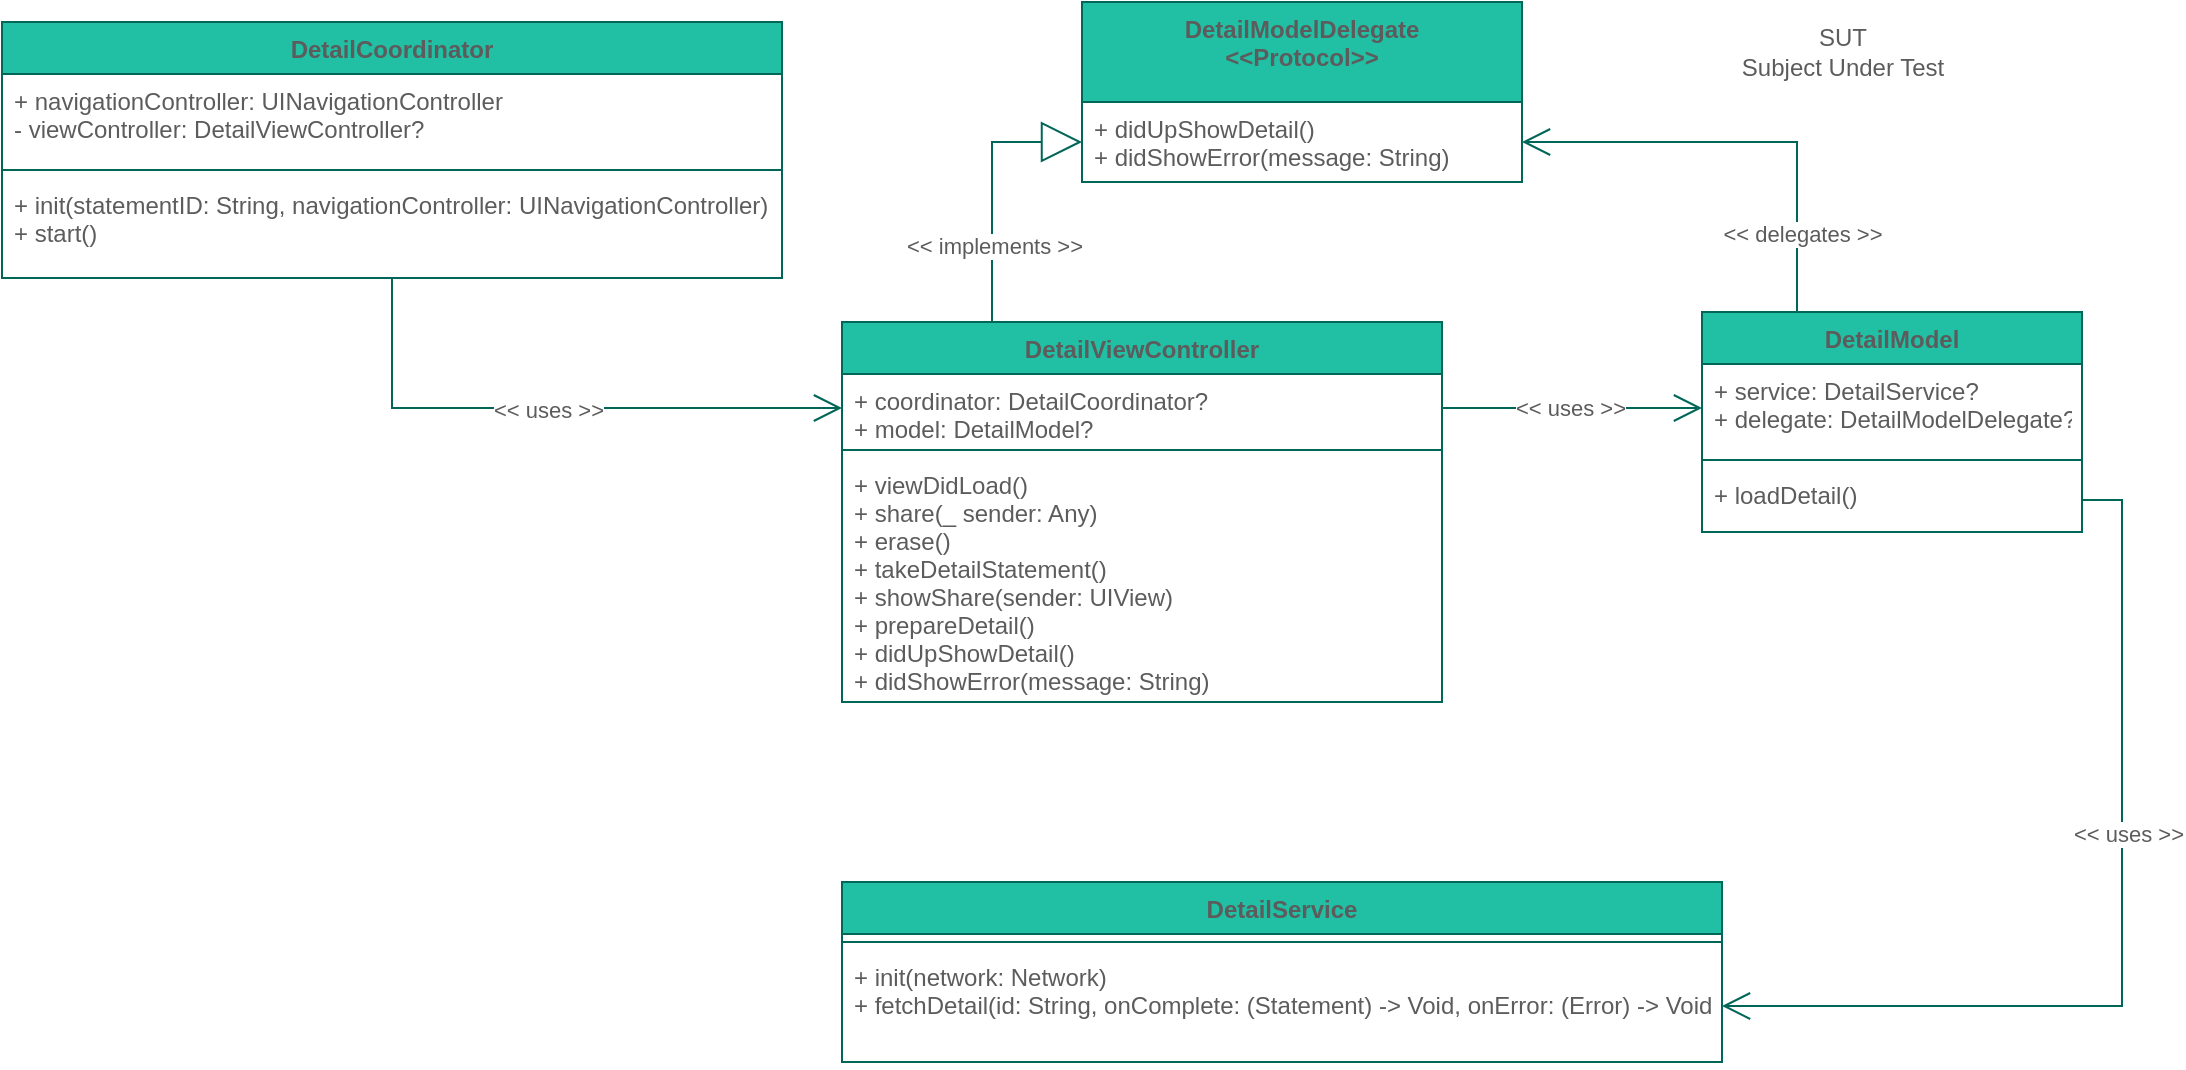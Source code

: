 <mxfile version="17.5.0" type="device" pages="2"><diagram id="C5RBs43oDa-KdzZeNtuy" name="Page-1"><mxGraphModel dx="667" dy="764" grid="0" gridSize="10" guides="1" tooltips="1" connect="1" arrows="1" fold="1" page="1" pageScale="1" pageWidth="827" pageHeight="1169" math="0" shadow="0"><root><mxCell id="WIyWlLk6GJQsqaUBKTNV-0"/><mxCell id="WIyWlLk6GJQsqaUBKTNV-1" parent="WIyWlLk6GJQsqaUBKTNV-0"/><mxCell id="yCM-QbeJk2Ezv8K2cFEB-0" value="DetailViewController" style="swimlane;fontStyle=1;align=center;verticalAlign=top;childLayout=stackLayout;horizontal=1;startSize=26;horizontalStack=0;resizeParent=1;resizeParentMax=0;resizeLast=0;collapsible=1;marginBottom=0;fillColor=#21C0A5;strokeColor=#006658;fontColor=#5C5C5C;" vertex="1" parent="WIyWlLk6GJQsqaUBKTNV-1"><mxGeometry x="510" y="390" width="300" height="190" as="geometry"/></mxCell><mxCell id="yCM-QbeJk2Ezv8K2cFEB-1" value="+ coordinator: DetailCoordinator?&#10;+ model: DetailModel?" style="text;strokeColor=none;fillColor=none;align=left;verticalAlign=top;spacingLeft=4;spacingRight=4;overflow=hidden;rotatable=0;points=[[0,0.5],[1,0.5]];portConstraint=eastwest;fontColor=#5C5C5C;" vertex="1" parent="yCM-QbeJk2Ezv8K2cFEB-0"><mxGeometry y="26" width="300" height="34" as="geometry"/></mxCell><mxCell id="yCM-QbeJk2Ezv8K2cFEB-2" value="" style="line;strokeWidth=1;fillColor=none;align=left;verticalAlign=middle;spacingTop=-1;spacingLeft=3;spacingRight=3;rotatable=0;labelPosition=right;points=[];portConstraint=eastwest;strokeColor=#006658;fontColor=#5C5C5C;" vertex="1" parent="yCM-QbeJk2Ezv8K2cFEB-0"><mxGeometry y="60" width="300" height="8" as="geometry"/></mxCell><mxCell id="yCM-QbeJk2Ezv8K2cFEB-3" value="+ viewDidLoad()&#10;+ share(_ sender: Any)&#10;+ erase()&#10;+ takeDetailStatement()&#10;+ showShare(sender: UIView)&#10;+ prepareDetail()&#10;+ didUpShowDetail()&#10;+ didShowError(message: String) " style="text;strokeColor=none;fillColor=none;align=left;verticalAlign=top;spacingLeft=4;spacingRight=4;overflow=hidden;rotatable=0;points=[[0,0.5],[1,0.5]];portConstraint=eastwest;fontColor=#5C5C5C;" vertex="1" parent="yCM-QbeJk2Ezv8K2cFEB-0"><mxGeometry y="68" width="300" height="122" as="geometry"/></mxCell><mxCell id="yCM-QbeJk2Ezv8K2cFEB-11" value="DetailModelDelegate&#10;&lt;&lt;Protocol&gt;&gt;" style="swimlane;fontStyle=1;align=center;verticalAlign=top;childLayout=stackLayout;horizontal=1;startSize=50;horizontalStack=0;resizeParent=1;resizeParentMax=0;resizeLast=0;collapsible=1;marginBottom=0;fillColor=#21C0A5;strokeColor=#006658;fontColor=#5C5C5C;" vertex="1" parent="WIyWlLk6GJQsqaUBKTNV-1"><mxGeometry x="630" y="230" width="220" height="90" as="geometry"/></mxCell><mxCell id="yCM-QbeJk2Ezv8K2cFEB-14" value="+ didUpShowDetail()&#10;+ didShowError(message: String)" style="text;strokeColor=none;fillColor=none;align=left;verticalAlign=top;spacingLeft=4;spacingRight=4;overflow=hidden;rotatable=0;points=[[0,0.5],[1,0.5]];portConstraint=eastwest;fontColor=#5C5C5C;" vertex="1" parent="yCM-QbeJk2Ezv8K2cFEB-11"><mxGeometry y="50" width="220" height="40" as="geometry"/></mxCell><mxCell id="yCM-QbeJk2Ezv8K2cFEB-17" style="edgeStyle=orthogonalEdgeStyle;rounded=0;orthogonalLoop=1;jettySize=auto;html=1;exitX=0;exitY=0.5;exitDx=0;exitDy=0;entryX=0.25;entryY=0;entryDx=0;entryDy=0;endArrow=none;endFill=0;endSize=12;startArrow=block;startFill=0;targetPerimeterSpacing=0;startSize=18;strokeColor=#006658;fontColor=#5C5C5C;" edge="1" parent="WIyWlLk6GJQsqaUBKTNV-1" source="yCM-QbeJk2Ezv8K2cFEB-14" target="yCM-QbeJk2Ezv8K2cFEB-0"><mxGeometry relative="1" as="geometry"/></mxCell><mxCell id="yCM-QbeJk2Ezv8K2cFEB-30" value="&amp;lt;&amp;lt; implements &amp;gt;&amp;gt;" style="edgeLabel;html=1;align=center;verticalAlign=middle;resizable=0;points=[];fontColor=#5C5C5C;" vertex="1" connectable="0" parent="yCM-QbeJk2Ezv8K2cFEB-17"><mxGeometry x="0.437" y="1" relative="1" as="geometry"><mxPoint as="offset"/></mxGeometry></mxCell><mxCell id="yCM-QbeJk2Ezv8K2cFEB-23" style="edgeStyle=orthogonalEdgeStyle;rounded=0;orthogonalLoop=1;jettySize=auto;html=1;exitX=0.25;exitY=0;exitDx=0;exitDy=0;entryX=1;entryY=0.5;entryDx=0;entryDy=0;startArrow=none;startFill=0;endArrow=open;endFill=0;startSize=18;endSize=12;targetPerimeterSpacing=0;strokeColor=#006658;fontColor=#5C5C5C;" edge="1" parent="WIyWlLk6GJQsqaUBKTNV-1" source="yCM-QbeJk2Ezv8K2cFEB-19" target="yCM-QbeJk2Ezv8K2cFEB-14"><mxGeometry relative="1" as="geometry"/></mxCell><mxCell id="yCM-QbeJk2Ezv8K2cFEB-25" value="&amp;lt;&amp;lt; delegates &amp;gt;&amp;gt;" style="edgeLabel;html=1;align=center;verticalAlign=middle;resizable=0;points=[];fontColor=#5C5C5C;" vertex="1" connectable="0" parent="yCM-QbeJk2Ezv8K2cFEB-23"><mxGeometry x="-0.644" y="-1" relative="1" as="geometry"><mxPoint x="1" as="offset"/></mxGeometry></mxCell><mxCell id="yCM-QbeJk2Ezv8K2cFEB-19" value="DetailModel" style="swimlane;fontStyle=1;align=center;verticalAlign=top;childLayout=stackLayout;horizontal=1;startSize=26;horizontalStack=0;resizeParent=1;resizeParentMax=0;resizeLast=0;collapsible=1;marginBottom=0;fillColor=#21C0A5;strokeColor=#006658;fontColor=#5C5C5C;" vertex="1" parent="WIyWlLk6GJQsqaUBKTNV-1"><mxGeometry x="940" y="385" width="190" height="110" as="geometry"/></mxCell><mxCell id="yCM-QbeJk2Ezv8K2cFEB-20" value="+ service: DetailService?&#10;+ delegate: DetailModelDelegate?" style="text;strokeColor=none;fillColor=none;align=left;verticalAlign=top;spacingLeft=4;spacingRight=4;overflow=hidden;rotatable=0;points=[[0,0.5],[1,0.5]];portConstraint=eastwest;fontColor=#5C5C5C;" vertex="1" parent="yCM-QbeJk2Ezv8K2cFEB-19"><mxGeometry y="26" width="190" height="44" as="geometry"/></mxCell><mxCell id="yCM-QbeJk2Ezv8K2cFEB-21" value="" style="line;strokeWidth=1;fillColor=none;align=left;verticalAlign=middle;spacingTop=-1;spacingLeft=3;spacingRight=3;rotatable=0;labelPosition=right;points=[];portConstraint=eastwest;strokeColor=#006658;fontColor=#5C5C5C;" vertex="1" parent="yCM-QbeJk2Ezv8K2cFEB-19"><mxGeometry y="70" width="190" height="8" as="geometry"/></mxCell><mxCell id="yCM-QbeJk2Ezv8K2cFEB-22" value="+ loadDetail()" style="text;strokeColor=none;fillColor=none;align=left;verticalAlign=top;spacingLeft=4;spacingRight=4;overflow=hidden;rotatable=0;points=[[0,0.5],[1,0.5]];portConstraint=eastwest;fontColor=#5C5C5C;" vertex="1" parent="yCM-QbeJk2Ezv8K2cFEB-19"><mxGeometry y="78" width="190" height="32" as="geometry"/></mxCell><mxCell id="yCM-QbeJk2Ezv8K2cFEB-26" value="DetailService" style="swimlane;fontStyle=1;align=center;verticalAlign=top;childLayout=stackLayout;horizontal=1;startSize=26;horizontalStack=0;resizeParent=1;resizeParentMax=0;resizeLast=0;collapsible=1;marginBottom=0;fillColor=#21C0A5;strokeColor=#006658;fontColor=#5C5C5C;" vertex="1" parent="WIyWlLk6GJQsqaUBKTNV-1"><mxGeometry x="510" y="670" width="440" height="90" as="geometry"/></mxCell><mxCell id="yCM-QbeJk2Ezv8K2cFEB-28" value="" style="line;strokeWidth=1;fillColor=none;align=left;verticalAlign=middle;spacingTop=-1;spacingLeft=3;spacingRight=3;rotatable=0;labelPosition=right;points=[];portConstraint=eastwest;strokeColor=#006658;fontColor=#5C5C5C;" vertex="1" parent="yCM-QbeJk2Ezv8K2cFEB-26"><mxGeometry y="26" width="440" height="8" as="geometry"/></mxCell><mxCell id="yCM-QbeJk2Ezv8K2cFEB-29" value="+ init(network: Network)&#10;+ fetchDetail(id: String, onComplete: (Statement) -&gt; Void, onError: (Error) -&gt; Void&#10;" style="text;strokeColor=none;fillColor=none;align=left;verticalAlign=top;spacingLeft=4;spacingRight=4;overflow=hidden;rotatable=0;points=[[0,0.5],[1,0.5]];portConstraint=eastwest;fontColor=#5C5C5C;" vertex="1" parent="yCM-QbeJk2Ezv8K2cFEB-26"><mxGeometry y="34" width="440" height="56" as="geometry"/></mxCell><mxCell id="yCM-QbeJk2Ezv8K2cFEB-32" style="edgeStyle=orthogonalEdgeStyle;rounded=0;orthogonalLoop=1;jettySize=auto;html=1;exitX=1;exitY=0.5;exitDx=0;exitDy=0;startArrow=none;startFill=0;endArrow=open;endFill=0;startSize=18;endSize=12;targetPerimeterSpacing=0;strokeColor=#006658;fontColor=#5C5C5C;" edge="1" parent="WIyWlLk6GJQsqaUBKTNV-1" source="yCM-QbeJk2Ezv8K2cFEB-22" target="yCM-QbeJk2Ezv8K2cFEB-29"><mxGeometry relative="1" as="geometry"/></mxCell><mxCell id="yCM-QbeJk2Ezv8K2cFEB-34" value="&amp;lt;&amp;lt; uses &amp;gt;&amp;gt;" style="edgeLabel;html=1;align=center;verticalAlign=middle;resizable=0;points=[];fontColor=#5C5C5C;" vertex="1" connectable="0" parent="yCM-QbeJk2Ezv8K2cFEB-32"><mxGeometry x="-0.211" y="3" relative="1" as="geometry"><mxPoint as="offset"/></mxGeometry></mxCell><mxCell id="yCM-QbeJk2Ezv8K2cFEB-40" value="" style="edgeStyle=orthogonalEdgeStyle;rounded=0;orthogonalLoop=1;jettySize=auto;html=1;startArrow=none;startFill=0;endArrow=open;endFill=0;startSize=18;endSize=12;targetPerimeterSpacing=0;entryX=0;entryY=0.5;entryDx=0;entryDy=0;strokeColor=#006658;fontColor=#5C5C5C;" edge="1" parent="WIyWlLk6GJQsqaUBKTNV-1" source="yCM-QbeJk2Ezv8K2cFEB-35" target="yCM-QbeJk2Ezv8K2cFEB-1"><mxGeometry relative="1" as="geometry"><mxPoint x="280" y="480" as="targetPoint"/></mxGeometry></mxCell><mxCell id="yCM-QbeJk2Ezv8K2cFEB-41" value="&amp;lt;&amp;lt; uses &amp;gt;&amp;gt;" style="edgeLabel;html=1;align=center;verticalAlign=middle;resizable=0;points=[];fontColor=#5C5C5C;" vertex="1" connectable="0" parent="yCM-QbeJk2Ezv8K2cFEB-40"><mxGeometry x="-0.017" y="-1" relative="1" as="geometry"><mxPoint as="offset"/></mxGeometry></mxCell><mxCell id="yCM-QbeJk2Ezv8K2cFEB-35" value="DetailCoordinator" style="swimlane;fontStyle=1;align=center;verticalAlign=top;childLayout=stackLayout;horizontal=1;startSize=26;horizontalStack=0;resizeParent=1;resizeParentMax=0;resizeLast=0;collapsible=1;marginBottom=0;fillColor=#21C0A5;strokeColor=#006658;fontColor=#5C5C5C;" vertex="1" parent="WIyWlLk6GJQsqaUBKTNV-1"><mxGeometry x="90" y="240" width="390" height="128" as="geometry"/></mxCell><mxCell id="yCM-QbeJk2Ezv8K2cFEB-36" value="+ navigationController: UINavigationController&#10;- viewController: DetailViewController?" style="text;strokeColor=none;fillColor=none;align=left;verticalAlign=top;spacingLeft=4;spacingRight=4;overflow=hidden;rotatable=0;points=[[0,0.5],[1,0.5]];portConstraint=eastwest;fontColor=#5C5C5C;" vertex="1" parent="yCM-QbeJk2Ezv8K2cFEB-35"><mxGeometry y="26" width="390" height="44" as="geometry"/></mxCell><mxCell id="yCM-QbeJk2Ezv8K2cFEB-37" value="" style="line;strokeWidth=1;fillColor=none;align=left;verticalAlign=middle;spacingTop=-1;spacingLeft=3;spacingRight=3;rotatable=0;labelPosition=right;points=[];portConstraint=eastwest;strokeColor=#006658;fontColor=#5C5C5C;" vertex="1" parent="yCM-QbeJk2Ezv8K2cFEB-35"><mxGeometry y="70" width="390" height="8" as="geometry"/></mxCell><mxCell id="yCM-QbeJk2Ezv8K2cFEB-38" value="+ init(statementID: String, navigationController: UINavigationController)&#10;+ start()" style="text;strokeColor=none;fillColor=none;align=left;verticalAlign=top;spacingLeft=4;spacingRight=4;overflow=hidden;rotatable=0;points=[[0,0.5],[1,0.5]];portConstraint=eastwest;fontColor=#5C5C5C;" vertex="1" parent="yCM-QbeJk2Ezv8K2cFEB-35"><mxGeometry y="78" width="390" height="50" as="geometry"/></mxCell><mxCell id="yCM-QbeJk2Ezv8K2cFEB-42" value="SUT&lt;br&gt;Subject Under Test" style="text;html=1;align=center;verticalAlign=middle;resizable=0;points=[];autosize=1;strokeColor=none;fillColor=none;fontColor=#5C5C5C;" vertex="1" parent="WIyWlLk6GJQsqaUBKTNV-1"><mxGeometry x="950" y="240" width="120" height="30" as="geometry"/></mxCell><mxCell id="yCM-QbeJk2Ezv8K2cFEB-43" style="edgeStyle=orthogonalEdgeStyle;rounded=0;orthogonalLoop=1;jettySize=auto;html=1;exitX=1;exitY=0.5;exitDx=0;exitDy=0;startArrow=none;startFill=0;endArrow=open;endFill=0;startSize=18;endSize=12;targetPerimeterSpacing=0;entryX=0;entryY=0.5;entryDx=0;entryDy=0;strokeColor=#006658;fontColor=#5C5C5C;" edge="1" parent="WIyWlLk6GJQsqaUBKTNV-1" source="yCM-QbeJk2Ezv8K2cFEB-1" target="yCM-QbeJk2Ezv8K2cFEB-20"><mxGeometry relative="1" as="geometry"/></mxCell><mxCell id="yCM-QbeJk2Ezv8K2cFEB-44" value="&amp;lt;&amp;lt; uses &amp;gt;&amp;gt;" style="edgeLabel;html=1;align=center;verticalAlign=middle;resizable=0;points=[];fontColor=#5C5C5C;" vertex="1" connectable="0" parent="yCM-QbeJk2Ezv8K2cFEB-43"><mxGeometry x="-0.038" y="1" relative="1" as="geometry"><mxPoint x="1" y="1" as="offset"/></mxGeometry></mxCell></root></mxGraphModel></diagram><diagram id="z5DQOzT7Ag1_yIPteYOk" name="Page-2"><mxGraphModel dx="1501" dy="729" grid="0" gridSize="10" guides="1" tooltips="1" connect="1" arrows="1" fold="1" page="0" pageScale="1" pageWidth="827" pageHeight="1169" math="0" shadow="0"><root><mxCell id="0"/><mxCell id="1" parent="0"/><mxCell id="2booKrGNV2sCI0p56-e5-1" value="StatementModel" style="swimlane;fontStyle=1;align=center;verticalAlign=top;childLayout=stackLayout;horizontal=1;startSize=26;horizontalStack=0;resizeParent=1;resizeParentMax=0;resizeLast=0;collapsible=1;marginBottom=0;fillColor=#B2C9AB;strokeColor=#788AA3;fontColor=#46495D;" vertex="1" parent="1"><mxGeometry x="440" y="280" width="240" height="160" as="geometry"/></mxCell><mxCell id="2booKrGNV2sCI0p56-e5-2" value="+ delegate: StatementModelDelegate?&#10;+ service: AmountService?&#10;+ serviceStatement: StatementService?&#10;+ formattedAmount: String&#10;+ canShowLoading: Bool" style="text;strokeColor=none;fillColor=none;align=left;verticalAlign=top;spacingLeft=4;spacingRight=4;overflow=hidden;rotatable=0;points=[[0,0.5],[1,0.5]];portConstraint=eastwest;fontColor=#46495D;" vertex="1" parent="2booKrGNV2sCI0p56-e5-1"><mxGeometry y="26" width="240" height="74" as="geometry"/></mxCell><mxCell id="2booKrGNV2sCI0p56-e5-3" value="" style="line;strokeWidth=1;fillColor=none;align=left;verticalAlign=middle;spacingTop=-1;spacingLeft=3;spacingRight=3;rotatable=0;labelPosition=right;points=[];portConstraint=eastwest;strokeColor=#788AA3;fontColor=#46495D;" vertex="1" parent="2booKrGNV2sCI0p56-e5-1"><mxGeometry y="100" width="240" height="8" as="geometry"/></mxCell><mxCell id="2booKrGNV2sCI0p56-e5-4" value="+ fetchStatement()&#10;+ changeAmountVisible()" style="text;strokeColor=none;fillColor=none;align=left;verticalAlign=top;spacingLeft=4;spacingRight=4;overflow=hidden;rotatable=0;points=[[0,0.5],[1,0.5]];portConstraint=eastwest;fontColor=#46495D;" vertex="1" parent="2booKrGNV2sCI0p56-e5-1"><mxGeometry y="108" width="240" height="52" as="geometry"/></mxCell><mxCell id="Y5kMZH1McRKYcAI3PtJw-1" value="StatementModelDelegate&#10;&lt;&lt; procotol &gt;&gt;" style="swimlane;fontStyle=1;align=center;verticalAlign=top;childLayout=stackLayout;horizontal=1;startSize=40;horizontalStack=0;resizeParent=1;resizeParentMax=0;resizeLast=0;collapsible=1;marginBottom=0;fillColor=#B2C9AB;strokeColor=#788AA3;fontColor=#46495D;" vertex="1" parent="1"><mxGeometry x="464" y="70" width="200" height="100" as="geometry"/></mxCell><mxCell id="Y5kMZH1McRKYcAI3PtJw-4" value="+ didUpdateStatement()&#10;+ didUpdateBalance()&#10;+ didErrorRepositories()" style="text;strokeColor=none;fillColor=none;align=left;verticalAlign=top;spacingLeft=4;spacingRight=4;overflow=hidden;rotatable=0;points=[[0,0.5],[1,0.5]];portConstraint=eastwest;fontColor=#46495D;" vertex="1" parent="Y5kMZH1McRKYcAI3PtJw-1"><mxGeometry y="40" width="200" height="60" as="geometry"/></mxCell><mxCell id="Y5kMZH1McRKYcAI3PtJw-5" style="edgeStyle=orthogonalEdgeStyle;rounded=0;orthogonalLoop=1;jettySize=auto;html=1;exitX=0.78;exitY=0.992;exitDx=0;exitDy=0;entryX=0.75;entryY=0;entryDx=0;entryDy=0;startArrow=open;startFill=0;endArrow=none;endFill=0;startSize=18;endSize=12;targetPerimeterSpacing=0;strokeColor=#788AA3;fontColor=#46495D;exitPerimeter=0;" edge="1" parent="1" source="Y5kMZH1McRKYcAI3PtJw-4" target="2booKrGNV2sCI0p56-e5-1"><mxGeometry relative="1" as="geometry"/></mxCell><mxCell id="rWvzOW5DXAYMSy2ZnQfr-1" value="&amp;lt;&amp;lt; delegates &amp;gt;&amp;gt;" style="edgeLabel;html=1;align=center;verticalAlign=middle;resizable=0;points=[];fontColor=#46495D;" vertex="1" connectable="0" parent="Y5kMZH1McRKYcAI3PtJw-5"><mxGeometry x="0.337" relative="1" as="geometry"><mxPoint as="offset"/></mxGeometry></mxCell><mxCell id="3m52_tW2HtaU7HDnZAqf-1" value="StatementService" style="swimlane;fontStyle=1;align=center;verticalAlign=top;childLayout=stackLayout;horizontal=1;startSize=26;horizontalStack=0;resizeParent=1;resizeParentMax=0;resizeLast=0;collapsible=1;marginBottom=0;fillColor=#B2C9AB;strokeColor=#788AA3;fontColor=#46495D;" vertex="1" parent="1"><mxGeometry x="425" y="534" width="230" height="100" as="geometry"/></mxCell><mxCell id="3m52_tW2HtaU7HDnZAqf-4" value="+ init(network: Network)&#10;+ fetchStatements(page: Int, &#10;onComplete: (Statements) -&gt; Void, &#10;onError: (Error) -&gt; Void)" style="text;strokeColor=none;fillColor=none;align=left;verticalAlign=top;spacingLeft=4;spacingRight=4;overflow=hidden;rotatable=0;points=[[0,0.5],[1,0.5]];portConstraint=eastwest;fontColor=#46495D;" vertex="1" parent="3m52_tW2HtaU7HDnZAqf-1"><mxGeometry y="26" width="230" height="74" as="geometry"/></mxCell><mxCell id="loEo7Gg1R8DFPLp2L9j2-3" style="edgeStyle=orthogonalEdgeStyle;rounded=0;orthogonalLoop=1;jettySize=auto;html=1;exitX=0.75;exitY=0;exitDx=0;exitDy=0;entryX=0.654;entryY=1.01;entryDx=0;entryDy=0;entryPerimeter=0;startArrow=open;startFill=0;endArrow=none;endFill=0;startSize=20;endSize=14;targetPerimeterSpacing=0;strokeColor=#788AA3;fontColor=#46495D;" edge="1" parent="1" source="3m52_tW2HtaU7HDnZAqf-1" target="2booKrGNV2sCI0p56-e5-4"><mxGeometry relative="1" as="geometry"/></mxCell><mxCell id="LHh38TeNBRfPt887rOkd-1" value="&amp;lt;&amp;lt; uses &amp;gt;&amp;gt;" style="edgeLabel;html=1;align=center;verticalAlign=middle;resizable=0;points=[];fontColor=#46495D;" vertex="1" connectable="0" parent="loEo7Gg1R8DFPLp2L9j2-3"><mxGeometry x="0.304" y="-1" relative="1" as="geometry"><mxPoint y="1" as="offset"/></mxGeometry></mxCell><mxCell id="zohz1YCNxL6uri44jlRL-6" style="edgeStyle=orthogonalEdgeStyle;curved=0;rounded=1;sketch=0;orthogonalLoop=1;jettySize=auto;html=1;exitX=1;exitY=0.5;exitDx=0;exitDy=0;entryX=0;entryY=0.5;entryDx=0;entryDy=0;fontColor=#46495D;strokeColor=#788AA3;fillColor=#B2C9AB;endArrow=block;endFill=0;endSize=21;" edge="1" parent="1" source="zohz1YCNxL6uri44jlRL-2" target="Y5kMZH1McRKYcAI3PtJw-4"><mxGeometry relative="1" as="geometry"><Array as="points"><mxPoint x="409" y="241"/><mxPoint x="409" y="140"/></Array></mxGeometry></mxCell><mxCell id="y05BekVbK5wN0zIqnkq9-1" value="&amp;lt;&amp;lt; implements &amp;gt;&amp;gt;" style="edgeLabel;html=1;align=center;verticalAlign=middle;resizable=0;points=[];fontColor=#46495D;" vertex="1" connectable="0" parent="zohz1YCNxL6uri44jlRL-6"><mxGeometry x="-0.28" y="1" relative="1" as="geometry"><mxPoint y="1" as="offset"/></mxGeometry></mxCell><mxCell id="o2O3gcFWRPKxK3iw1izM-13" value="&amp;lt;&amp;lt; delegates &amp;gt;&amp;gt;" style="edgeStyle=orthogonalEdgeStyle;curved=0;rounded=1;sketch=0;orthogonalLoop=1;jettySize=auto;html=1;exitX=0.5;exitY=0;exitDx=0;exitDy=0;entryX=0.434;entryY=1.01;entryDx=0;entryDy=0;fontColor=#46495D;endArrow=open;endFill=0;startSize=20;endSize=20;strokeColor=#788AA3;fillColor=#B2C9AB;entryPerimeter=0;" edge="1" parent="1" source="zohz1YCNxL6uri44jlRL-1" target="o2O3gcFWRPKxK3iw1izM-10"><mxGeometry relative="1" as="geometry"/></mxCell><mxCell id="zohz1YCNxL6uri44jlRL-1" value="StatementViewController" style="swimlane;fontStyle=1;align=center;verticalAlign=top;childLayout=stackLayout;horizontal=1;startSize=26;horizontalStack=0;resizeParent=1;resizeParentMax=0;resizeLast=0;collapsible=1;marginBottom=0;rounded=0;sketch=0;fontColor=#46495D;strokeColor=#788AA3;fillColor=#B2C9AB;" vertex="1" parent="1"><mxGeometry x="-112" y="179" width="450" height="272" as="geometry"/></mxCell><mxCell id="zohz1YCNxL6uri44jlRL-2" value="+ coordinator: StatementCoordinator?&#10;+ delegate: StatementViewControllerDelegate?&#10;+ model: StatementModel?&#10;+ statements: [Statement]&#10;+ canShowLoading: Bool&#10;" style="text;strokeColor=none;fillColor=none;align=left;verticalAlign=top;spacingLeft=4;spacingRight=4;overflow=hidden;rotatable=0;points=[[0,0.5],[1,0.5]];portConstraint=eastwest;rounded=0;sketch=0;fontColor=#46495D;" vertex="1" parent="zohz1YCNxL6uri44jlRL-1"><mxGeometry y="26" width="450" height="75" as="geometry"/></mxCell><mxCell id="zohz1YCNxL6uri44jlRL-3" value="" style="line;strokeWidth=1;fillColor=none;align=left;verticalAlign=middle;spacingTop=-1;spacingLeft=3;spacingRight=3;rotatable=0;labelPosition=right;points=[];portConstraint=eastwest;rounded=0;sketch=0;fontColor=#46495D;" vertex="1" parent="zohz1YCNxL6uri44jlRL-1"><mxGeometry y="101" width="450" height="8" as="geometry"/></mxCell><mxCell id="zohz1YCNxL6uri44jlRL-4" value="+ viewDidLoad()&#10;+ showAmount()&#10;+ numberOfSections(tableView: UITableView) -&gt; Int&#10;+ tableView(tableView: UITableView, sections: Int) -&gt; Int&#10;+ tableView(tableView: UITableView, indexPath: Int) -&gt; UITableViewCell&#10;+ tableView(tableView: UITableView, indexPath: IndexPath)&#10;+ tableView(tableView: UITableView, cell: UITableViewCell, indexPath: IndexPath)&#10;+ didUpdateStatement()&#10;+ didUpdateBalance()&#10;+ didErrorRepositories()" style="text;strokeColor=none;fillColor=none;align=left;verticalAlign=top;spacingLeft=4;spacingRight=4;overflow=hidden;rotatable=0;points=[[0,0.5],[1,0.5]];portConstraint=eastwest;rounded=0;sketch=0;fontColor=#46495D;" vertex="1" parent="zohz1YCNxL6uri44jlRL-1"><mxGeometry y="109" width="450" height="163" as="geometry"/></mxCell><mxCell id="zohz1YCNxL6uri44jlRL-5" style="edgeStyle=orthogonalEdgeStyle;curved=0;rounded=1;sketch=0;orthogonalLoop=1;jettySize=auto;html=1;exitX=1.003;exitY=0.178;exitDx=0;exitDy=0;entryX=-0.004;entryY=0.966;entryDx=0;entryDy=0;fontColor=#46495D;strokeColor=#788AA3;fillColor=#B2C9AB;endArrow=open;endFill=0;endSize=20;entryPerimeter=0;exitPerimeter=0;" edge="1" parent="1" source="zohz1YCNxL6uri44jlRL-4" target="2booKrGNV2sCI0p56-e5-2"><mxGeometry relative="1" as="geometry"/></mxCell><mxCell id="o2O3gcFWRPKxK3iw1izM-1" value="&amp;lt;&amp;lt; uses &amp;gt;&amp;gt;" style="edgeLabel;html=1;align=center;verticalAlign=middle;resizable=0;points=[];fontColor=#46495D;" vertex="1" connectable="0" parent="zohz1YCNxL6uri44jlRL-5"><mxGeometry x="-0.019" relative="1" as="geometry"><mxPoint as="offset"/></mxGeometry></mxCell><mxCell id="5TgsDOBWT1-OW-um2ZYC-1" value="StatementTableViewCell" style="swimlane;fontStyle=1;align=center;verticalAlign=top;childLayout=stackLayout;horizontal=1;startSize=26;horizontalStack=0;resizeParent=1;resizeParentMax=0;resizeLast=0;collapsible=1;marginBottom=0;rounded=0;sketch=0;fontColor=#46495D;strokeColor=#788AA3;fillColor=#B2C9AB;" vertex="1" parent="1"><mxGeometry x="161" y="553" width="200" height="69" as="geometry"/></mxCell><mxCell id="5TgsDOBWT1-OW-um2ZYC-4" value="+ prepare(model: Statement)" style="text;strokeColor=none;fillColor=none;align=left;verticalAlign=top;spacingLeft=4;spacingRight=4;overflow=hidden;rotatable=0;points=[[0,0.5],[1,0.5]];portConstraint=eastwest;rounded=0;sketch=0;fontColor=#46495D;" vertex="1" parent="5TgsDOBWT1-OW-um2ZYC-1"><mxGeometry y="26" width="200" height="43" as="geometry"/></mxCell><mxCell id="5TgsDOBWT1-OW-um2ZYC-5" style="edgeStyle=orthogonalEdgeStyle;curved=0;rounded=1;sketch=0;orthogonalLoop=1;jettySize=auto;html=1;fontColor=#46495D;endArrow=open;endFill=0;endSize=20;strokeColor=#788AA3;fillColor=#B2C9AB;exitX=1.005;exitY=0.151;exitDx=0;exitDy=0;exitPerimeter=0;" edge="1" parent="1" source="5TgsDOBWT1-OW-um2ZYC-4" target="2booKrGNV2sCI0p56-e5-4"><mxGeometry relative="1" as="geometry"><mxPoint x="343" y="531" as="sourcePoint"/></mxGeometry></mxCell><mxCell id="o2O3gcFWRPKxK3iw1izM-6" value="&amp;lt;&amp;lt; uses &amp;gt;&amp;gt;" style="edgeLabel;html=1;align=center;verticalAlign=middle;resizable=0;points=[];fontColor=#46495D;" vertex="1" connectable="0" parent="5TgsDOBWT1-OW-um2ZYC-5"><mxGeometry x="0.148" y="2" relative="1" as="geometry"><mxPoint y="1" as="offset"/></mxGeometry></mxCell><mxCell id="o2O3gcFWRPKxK3iw1izM-4" style="edgeStyle=orthogonalEdgeStyle;curved=0;rounded=1;sketch=0;orthogonalLoop=1;jettySize=auto;html=1;exitX=0.342;exitY=1;exitDx=0;exitDy=0;entryX=0;entryY=0.5;entryDx=0;entryDy=0;fontColor=#46495D;endArrow=open;endFill=0;startSize=20;endSize=20;strokeColor=#788AA3;fillColor=#B2C9AB;exitPerimeter=0;" edge="1" parent="1" source="zohz1YCNxL6uri44jlRL-4" target="5TgsDOBWT1-OW-um2ZYC-1"><mxGeometry relative="1" as="geometry"/></mxCell><mxCell id="o2O3gcFWRPKxK3iw1izM-5" value="&amp;lt;&amp;lt; uses &amp;gt;&amp;gt;" style="edgeLabel;html=1;align=center;verticalAlign=middle;resizable=0;points=[];fontColor=#46495D;" vertex="1" connectable="0" parent="o2O3gcFWRPKxK3iw1izM-4"><mxGeometry x="-0.128" y="1" relative="1" as="geometry"><mxPoint as="offset"/></mxGeometry></mxCell><mxCell id="o2O3gcFWRPKxK3iw1izM-7" value="StatementViewControllerDelegate&#10;&lt;&lt; protocol &gt;&gt;" style="swimlane;fontStyle=1;align=center;verticalAlign=top;childLayout=stackLayout;horizontal=1;startSize=40;horizontalStack=0;resizeParent=1;resizeParentMax=0;resizeLast=0;collapsible=1;marginBottom=0;rounded=0;sketch=0;fontColor=#46495D;strokeColor=#788AA3;fillColor=#B2C9AB;" vertex="1" parent="1"><mxGeometry x="107" y="25" width="244" height="90" as="geometry"/></mxCell><mxCell id="o2O3gcFWRPKxK3iw1izM-10" value="+ showDetailStatement(statementID: String)" style="text;strokeColor=none;fillColor=none;align=left;verticalAlign=top;spacingLeft=4;spacingRight=4;overflow=hidden;rotatable=0;points=[[0,0.5],[1,0.5]];portConstraint=eastwest;rounded=0;sketch=0;fontColor=#46495D;" vertex="1" parent="o2O3gcFWRPKxK3iw1izM-7"><mxGeometry y="40" width="244" height="50" as="geometry"/></mxCell><mxCell id="a_ZJMKCakmwyS7j7BX4M-1" value="StatementCoordinator" style="swimlane;fontStyle=1;align=center;verticalAlign=top;childLayout=stackLayout;horizontal=1;startSize=26;horizontalStack=0;resizeParent=1;resizeParentMax=0;resizeLast=0;collapsible=1;marginBottom=0;rounded=0;sketch=0;fontColor=#46495D;strokeColor=#788AA3;fillColor=#B2C9AB;" vertex="1" parent="1"><mxGeometry x="-305" y="7" width="276" height="136" as="geometry"/></mxCell><mxCell id="a_ZJMKCakmwyS7j7BX4M-2" value="+ navigationController: UINavigationController&#10;- viewController: StatementViewController?&#10;- detailCoordinator: DetailCoordinator?" style="text;strokeColor=none;fillColor=none;align=left;verticalAlign=top;spacingLeft=4;spacingRight=4;overflow=hidden;rotatable=0;points=[[0,0.5],[1,0.5]];portConstraint=eastwest;rounded=0;sketch=0;fontColor=#46495D;" vertex="1" parent="a_ZJMKCakmwyS7j7BX4M-1"><mxGeometry y="26" width="276" height="58" as="geometry"/></mxCell><mxCell id="a_ZJMKCakmwyS7j7BX4M-3" value="" style="line;strokeWidth=1;fillColor=none;align=left;verticalAlign=middle;spacingTop=-1;spacingLeft=3;spacingRight=3;rotatable=0;labelPosition=right;points=[];portConstraint=eastwest;rounded=0;sketch=0;fontColor=#46495D;" vertex="1" parent="a_ZJMKCakmwyS7j7BX4M-1"><mxGeometry y="84" width="276" height="8" as="geometry"/></mxCell><mxCell id="a_ZJMKCakmwyS7j7BX4M-4" value="+ start()&#10;+ showDetailStatement(statementID: String)" style="text;strokeColor=none;fillColor=none;align=left;verticalAlign=top;spacingLeft=4;spacingRight=4;overflow=hidden;rotatable=0;points=[[0,0.5],[1,0.5]];portConstraint=eastwest;rounded=0;sketch=0;fontColor=#46495D;" vertex="1" parent="a_ZJMKCakmwyS7j7BX4M-1"><mxGeometry y="92" width="276" height="44" as="geometry"/></mxCell><mxCell id="b8Uo5-G_UThsdK749Eih-1" style="edgeStyle=orthogonalEdgeStyle;curved=0;rounded=1;sketch=0;orthogonalLoop=1;jettySize=auto;html=1;exitX=1;exitY=0.5;exitDx=0;exitDy=0;entryX=0;entryY=0.5;entryDx=0;entryDy=0;fontColor=#46495D;endArrow=block;endFill=0;startSize=20;endSize=20;strokeColor=#788AA3;fillColor=#B2C9AB;" edge="1" parent="1" source="a_ZJMKCakmwyS7j7BX4M-4" target="o2O3gcFWRPKxK3iw1izM-10"><mxGeometry relative="1" as="geometry"/></mxCell><mxCell id="b8Uo5-G_UThsdK749Eih-2" value="&amp;lt;&amp;lt; implements &amp;gt;&amp;gt;&lt;br&gt;" style="edgeLabel;html=1;align=center;verticalAlign=middle;resizable=0;points=[];fontColor=#46495D;" vertex="1" connectable="0" parent="b8Uo5-G_UThsdK749Eih-1"><mxGeometry x="-0.112" y="2" relative="1" as="geometry"><mxPoint y="1" as="offset"/></mxGeometry></mxCell><mxCell id="MdwQMkrOnYDo8M_g1szr-1" style="edgeStyle=orthogonalEdgeStyle;curved=0;rounded=1;sketch=0;orthogonalLoop=1;jettySize=auto;html=1;exitX=0;exitY=0.5;exitDx=0;exitDy=0;entryX=0.475;entryY=1.023;entryDx=0;entryDy=0;entryPerimeter=0;fontColor=#46495D;endArrow=none;endFill=0;startSize=20;endSize=20;strokeColor=#788AA3;fillColor=#B2C9AB;startArrow=open;startFill=0;" edge="1" parent="1" source="zohz1YCNxL6uri44jlRL-2" target="a_ZJMKCakmwyS7j7BX4M-4"><mxGeometry relative="1" as="geometry"/></mxCell><mxCell id="MdwQMkrOnYDo8M_g1szr-2" value="&amp;lt;&amp;lt; uses &amp;gt;&amp;gt;" style="edgeLabel;html=1;align=center;verticalAlign=middle;resizable=0;points=[];fontColor=#46495D;" vertex="1" connectable="0" parent="MdwQMkrOnYDo8M_g1szr-1"><mxGeometry x="-0.222" y="-1" relative="1" as="geometry"><mxPoint as="offset"/></mxGeometry></mxCell><mxCell id="hPn8s7i3hZkbU67DAOms-1" value="AmountService" style="swimlane;fontStyle=1;align=center;verticalAlign=top;childLayout=stackLayout;horizontal=1;startSize=26;horizontalStack=0;resizeParent=1;resizeParentMax=0;resizeLast=0;collapsible=1;marginBottom=0;rounded=0;sketch=0;fontColor=#46495D;strokeColor=#788AA3;fillColor=#B2C9AB;" vertex="1" parent="1"><mxGeometry x="758" y="205" width="208" height="113" as="geometry"/></mxCell><mxCell id="hPn8s7i3hZkbU67DAOms-2" value="+ init(network: Network)" style="text;strokeColor=none;fillColor=none;align=left;verticalAlign=top;spacingLeft=4;spacingRight=4;overflow=hidden;rotatable=0;points=[[0,0.5],[1,0.5]];portConstraint=eastwest;rounded=0;sketch=0;fontColor=#46495D;" vertex="1" parent="hPn8s7i3hZkbU67DAOms-1"><mxGeometry y="26" width="208" height="26" as="geometry"/></mxCell><mxCell id="hPn8s7i3hZkbU67DAOms-3" value="" style="line;strokeWidth=1;fillColor=none;align=left;verticalAlign=middle;spacingTop=-1;spacingLeft=3;spacingRight=3;rotatable=0;labelPosition=right;points=[];portConstraint=eastwest;rounded=0;sketch=0;fontColor=#46495D;" vertex="1" parent="hPn8s7i3hZkbU67DAOms-1"><mxGeometry y="52" width="208" height="8" as="geometry"/></mxCell><mxCell id="hPn8s7i3hZkbU67DAOms-4" value="+ fetchAmount(&#10;onComplete: (Amount) -&gt; Void,&#10;onError: (Error) -&gt; Void)" style="text;strokeColor=none;fillColor=none;align=left;verticalAlign=top;spacingLeft=4;spacingRight=4;overflow=hidden;rotatable=0;points=[[0,0.5],[1,0.5]];portConstraint=eastwest;rounded=0;sketch=0;fontColor=#46495D;" vertex="1" parent="hPn8s7i3hZkbU67DAOms-1"><mxGeometry y="60" width="208" height="53" as="geometry"/></mxCell><mxCell id="hPn8s7i3hZkbU67DAOms-5" value="&amp;lt;&amp;lt; uses &amp;gt;&amp;gt;" style="edgeStyle=orthogonalEdgeStyle;curved=0;rounded=1;sketch=0;orthogonalLoop=1;jettySize=auto;html=1;exitX=0;exitY=0.5;exitDx=0;exitDy=0;entryX=1;entryY=0.5;entryDx=0;entryDy=0;fontColor=#46495D;startArrow=open;startFill=0;endArrow=none;endFill=0;startSize=20;endSize=20;strokeColor=#788AA3;fillColor=#B2C9AB;" edge="1" parent="1" source="hPn8s7i3hZkbU67DAOms-4" target="2booKrGNV2sCI0p56-e5-2"><mxGeometry relative="1" as="geometry"/></mxCell></root></mxGraphModel></diagram></mxfile>